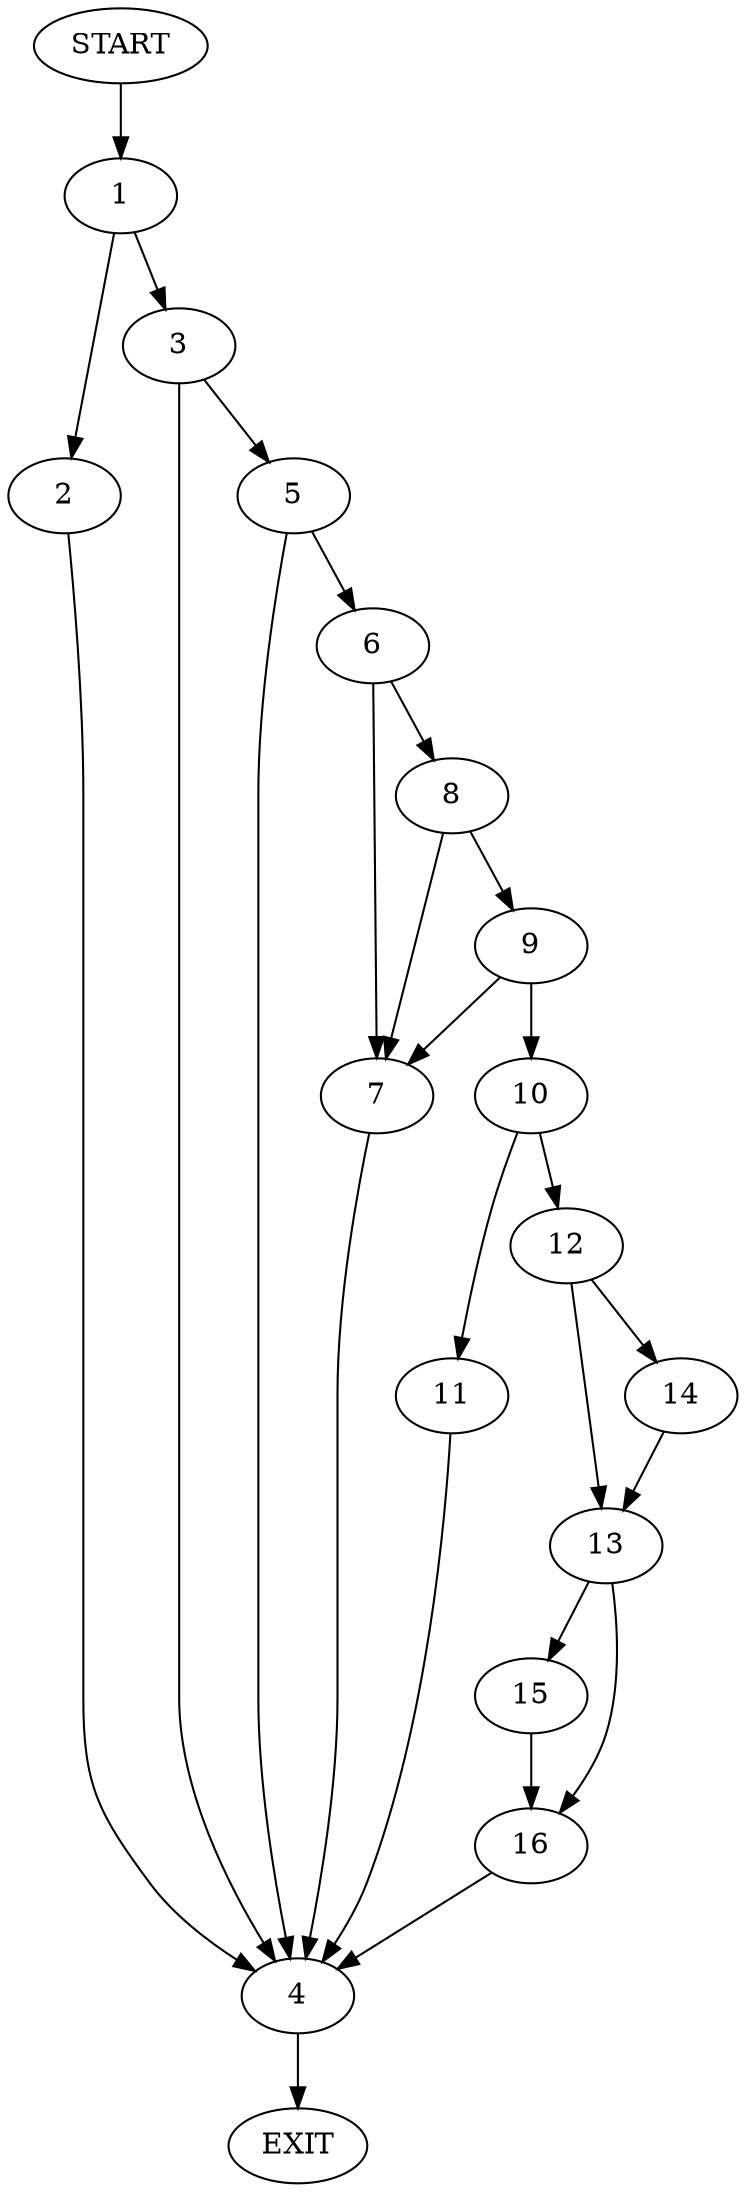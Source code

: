 digraph {
0 [label="START"]
17 [label="EXIT"]
0 -> 1
1 -> 2
1 -> 3
2 -> 4
3 -> 4
3 -> 5
4 -> 17
5 -> 4
5 -> 6
6 -> 7
6 -> 8
8 -> 7
8 -> 9
7 -> 4
9 -> 7
9 -> 10
10 -> 11
10 -> 12
11 -> 4
12 -> 13
12 -> 14
14 -> 13
13 -> 15
13 -> 16
15 -> 16
16 -> 4
}
